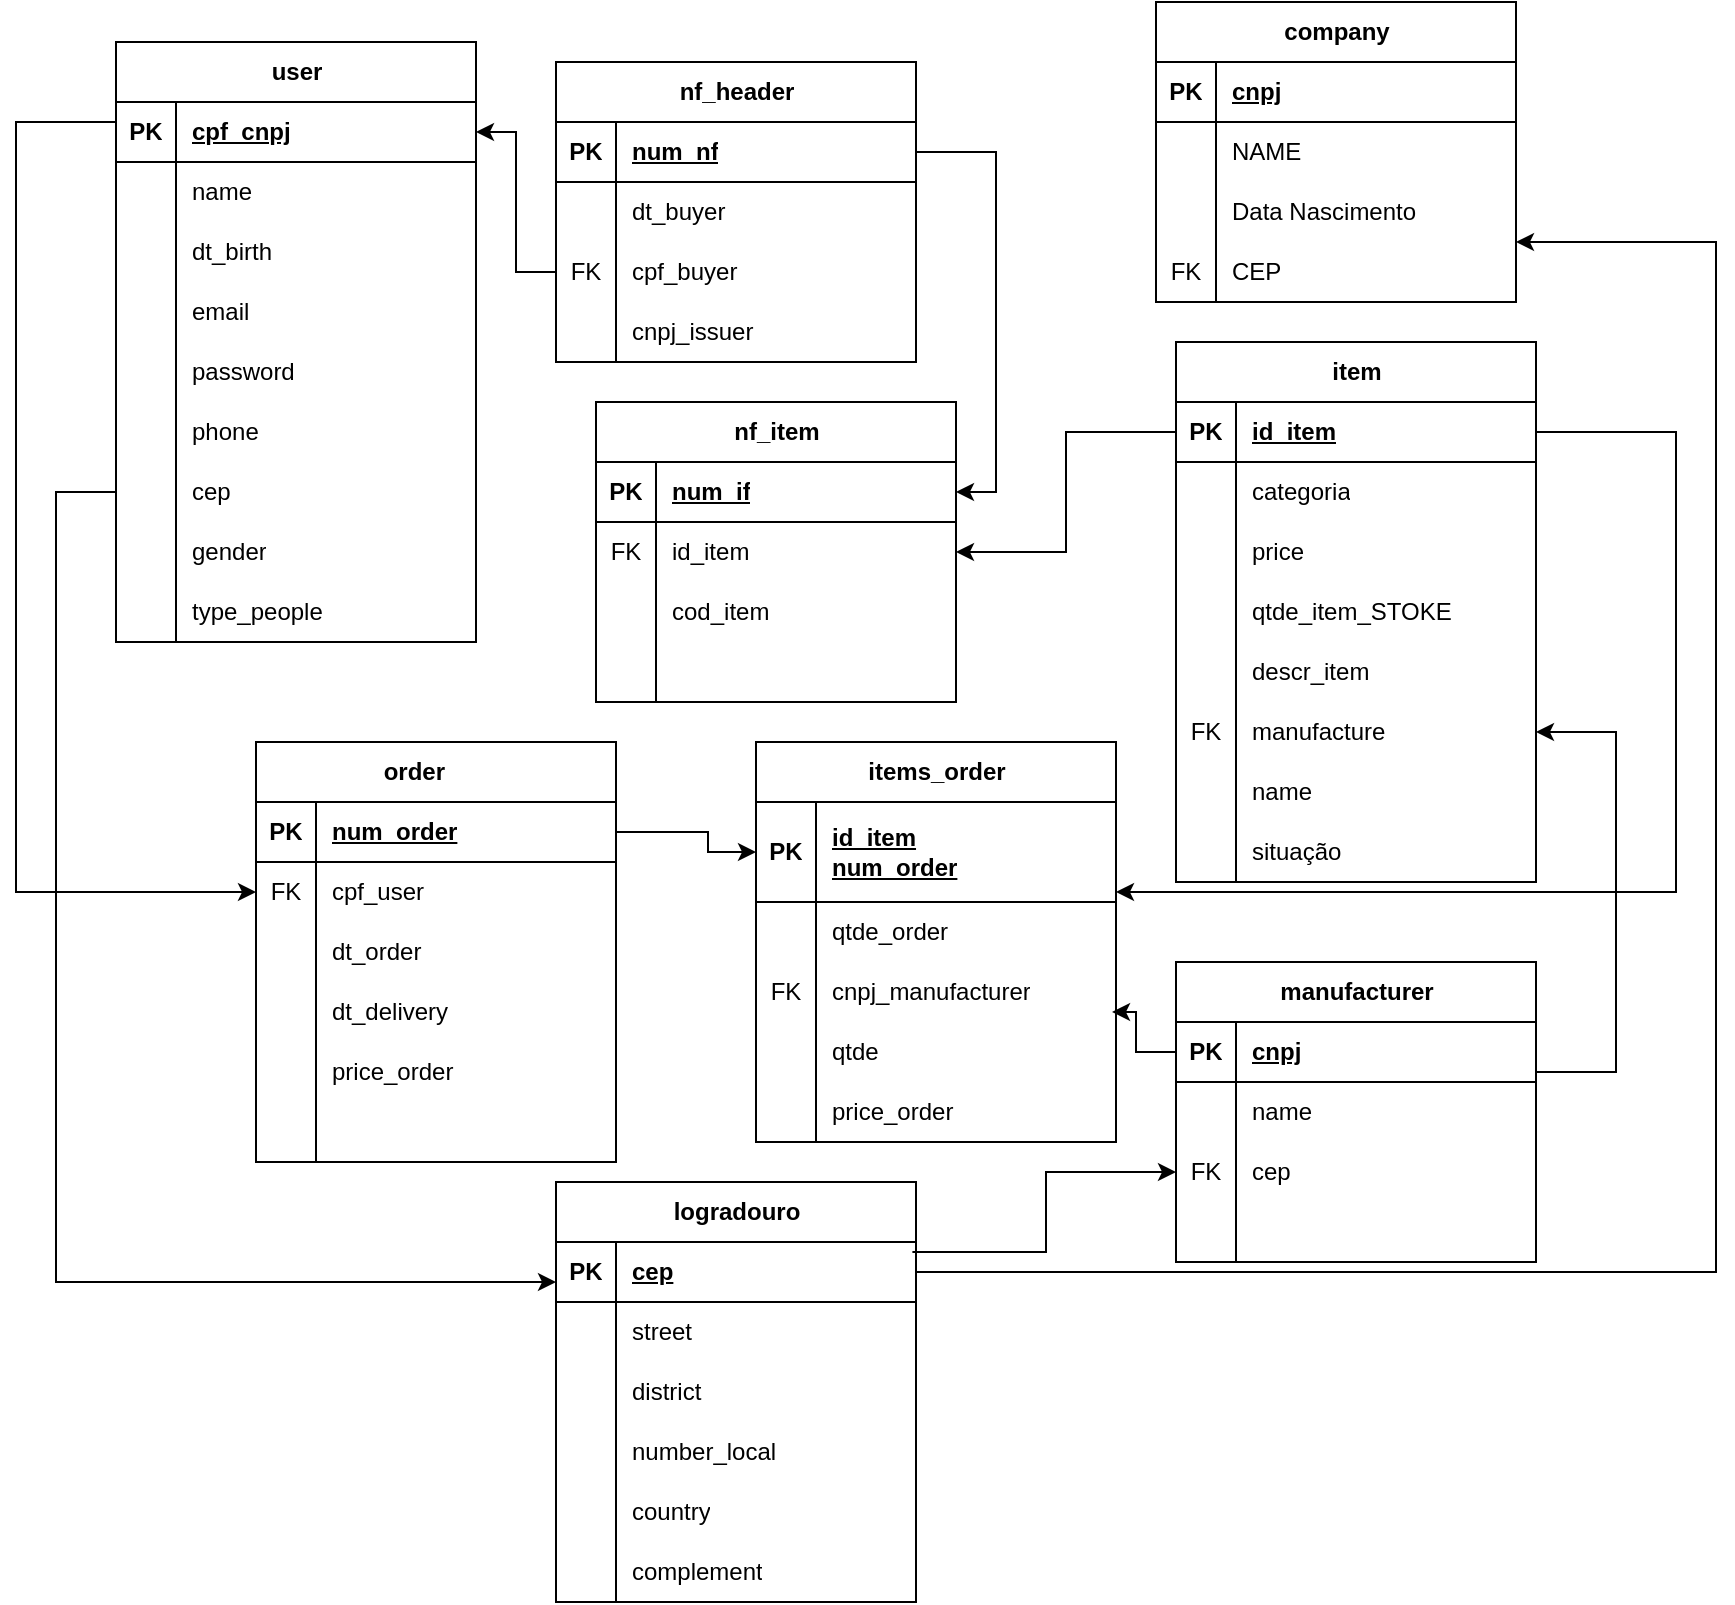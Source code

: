 <mxfile version="27.1.1">
  <diagram name="Página-1" id="Cnd5AB55HNlkdQNOLyOr">
    <mxGraphModel dx="2776" dy="2115" grid="1" gridSize="10" guides="1" tooltips="1" connect="1" arrows="1" fold="1" page="1" pageScale="1" pageWidth="827" pageHeight="1169" math="0" shadow="0">
      <root>
        <mxCell id="0" />
        <mxCell id="1" parent="0" />
        <mxCell id="3qVj9ePUFh_L0oeWuqo7-19" value="" style="shape=tableRow;horizontal=0;startSize=0;swimlaneHead=0;swimlaneBody=0;fillColor=none;collapsible=0;dropTarget=0;points=[[0,0.5],[1,0.5]];portConstraint=eastwest;top=0;left=0;right=0;bottom=0;" parent="1" vertex="1">
          <mxGeometry x="30" y="200" width="180" height="30" as="geometry" />
        </mxCell>
        <mxCell id="3qVj9ePUFh_L0oeWuqo7-22" value="" style="shape=tableRow;horizontal=0;startSize=0;swimlaneHead=0;swimlaneBody=0;fillColor=none;collapsible=0;dropTarget=0;points=[[0,0.5],[1,0.5]];portConstraint=eastwest;top=0;left=0;right=0;bottom=0;" parent="1" vertex="1">
          <mxGeometry x="30" y="230" width="180" height="30" as="geometry" />
        </mxCell>
        <mxCell id="3qVj9ePUFh_L0oeWuqo7-25" value="" style="shape=tableRow;horizontal=0;startSize=0;swimlaneHead=0;swimlaneBody=0;fillColor=none;collapsible=0;dropTarget=0;points=[[0,0.5],[1,0.5]];portConstraint=eastwest;top=0;left=0;right=0;bottom=0;" parent="1" vertex="1">
          <mxGeometry x="30" y="260" width="180" height="30" as="geometry" />
        </mxCell>
        <mxCell id="tdPjOlJVIn8IueydvoD1-1" value="user" style="shape=table;startSize=30;container=1;collapsible=1;childLayout=tableLayout;fixedRows=1;rowLines=0;fontStyle=1;align=center;resizeLast=1;html=1;" parent="1" vertex="1">
          <mxGeometry x="40" y="-60" width="180" height="300" as="geometry" />
        </mxCell>
        <mxCell id="tdPjOlJVIn8IueydvoD1-2" value="" style="shape=tableRow;horizontal=0;startSize=0;swimlaneHead=0;swimlaneBody=0;fillColor=none;collapsible=0;dropTarget=0;points=[[0,0.5],[1,0.5]];portConstraint=eastwest;top=0;left=0;right=0;bottom=1;" parent="tdPjOlJVIn8IueydvoD1-1" vertex="1">
          <mxGeometry y="30" width="180" height="30" as="geometry" />
        </mxCell>
        <mxCell id="tdPjOlJVIn8IueydvoD1-3" value="PK" style="shape=partialRectangle;connectable=0;fillColor=none;top=0;left=0;bottom=0;right=0;fontStyle=1;overflow=hidden;whiteSpace=wrap;html=1;" parent="tdPjOlJVIn8IueydvoD1-2" vertex="1">
          <mxGeometry width="30" height="30" as="geometry">
            <mxRectangle width="30" height="30" as="alternateBounds" />
          </mxGeometry>
        </mxCell>
        <mxCell id="tdPjOlJVIn8IueydvoD1-4" value="cpf_cnpj" style="shape=partialRectangle;connectable=0;fillColor=none;top=0;left=0;bottom=0;right=0;align=left;spacingLeft=6;fontStyle=5;overflow=hidden;whiteSpace=wrap;html=1;" parent="tdPjOlJVIn8IueydvoD1-2" vertex="1">
          <mxGeometry x="30" width="150" height="30" as="geometry">
            <mxRectangle width="150" height="30" as="alternateBounds" />
          </mxGeometry>
        </mxCell>
        <mxCell id="tdPjOlJVIn8IueydvoD1-5" value="" style="shape=tableRow;horizontal=0;startSize=0;swimlaneHead=0;swimlaneBody=0;fillColor=none;collapsible=0;dropTarget=0;points=[[0,0.5],[1,0.5]];portConstraint=eastwest;top=0;left=0;right=0;bottom=0;" parent="tdPjOlJVIn8IueydvoD1-1" vertex="1">
          <mxGeometry y="60" width="180" height="30" as="geometry" />
        </mxCell>
        <mxCell id="tdPjOlJVIn8IueydvoD1-6" value="" style="shape=partialRectangle;connectable=0;fillColor=none;top=0;left=0;bottom=0;right=0;editable=1;overflow=hidden;whiteSpace=wrap;html=1;" parent="tdPjOlJVIn8IueydvoD1-5" vertex="1">
          <mxGeometry width="30" height="30" as="geometry">
            <mxRectangle width="30" height="30" as="alternateBounds" />
          </mxGeometry>
        </mxCell>
        <mxCell id="tdPjOlJVIn8IueydvoD1-7" value="name" style="shape=partialRectangle;connectable=0;fillColor=none;top=0;left=0;bottom=0;right=0;align=left;spacingLeft=6;overflow=hidden;whiteSpace=wrap;html=1;" parent="tdPjOlJVIn8IueydvoD1-5" vertex="1">
          <mxGeometry x="30" width="150" height="30" as="geometry">
            <mxRectangle width="150" height="30" as="alternateBounds" />
          </mxGeometry>
        </mxCell>
        <mxCell id="tdPjOlJVIn8IueydvoD1-8" value="" style="shape=tableRow;horizontal=0;startSize=0;swimlaneHead=0;swimlaneBody=0;fillColor=none;collapsible=0;dropTarget=0;points=[[0,0.5],[1,0.5]];portConstraint=eastwest;top=0;left=0;right=0;bottom=0;" parent="tdPjOlJVIn8IueydvoD1-1" vertex="1">
          <mxGeometry y="90" width="180" height="30" as="geometry" />
        </mxCell>
        <mxCell id="tdPjOlJVIn8IueydvoD1-9" value="" style="shape=partialRectangle;connectable=0;fillColor=none;top=0;left=0;bottom=0;right=0;editable=1;overflow=hidden;whiteSpace=wrap;html=1;" parent="tdPjOlJVIn8IueydvoD1-8" vertex="1">
          <mxGeometry width="30" height="30" as="geometry">
            <mxRectangle width="30" height="30" as="alternateBounds" />
          </mxGeometry>
        </mxCell>
        <mxCell id="tdPjOlJVIn8IueydvoD1-10" value="dt_birth" style="shape=partialRectangle;connectable=0;fillColor=none;top=0;left=0;bottom=0;right=0;align=left;spacingLeft=6;overflow=hidden;whiteSpace=wrap;html=1;" parent="tdPjOlJVIn8IueydvoD1-8" vertex="1">
          <mxGeometry x="30" width="150" height="30" as="geometry">
            <mxRectangle width="150" height="30" as="alternateBounds" />
          </mxGeometry>
        </mxCell>
        <mxCell id="tdPjOlJVIn8IueydvoD1-11" value="" style="shape=tableRow;horizontal=0;startSize=0;swimlaneHead=0;swimlaneBody=0;fillColor=none;collapsible=0;dropTarget=0;points=[[0,0.5],[1,0.5]];portConstraint=eastwest;top=0;left=0;right=0;bottom=0;" parent="tdPjOlJVIn8IueydvoD1-1" vertex="1">
          <mxGeometry y="120" width="180" height="30" as="geometry" />
        </mxCell>
        <mxCell id="tdPjOlJVIn8IueydvoD1-12" value="" style="shape=partialRectangle;connectable=0;fillColor=none;top=0;left=0;bottom=0;right=0;editable=1;overflow=hidden;whiteSpace=wrap;html=1;" parent="tdPjOlJVIn8IueydvoD1-11" vertex="1">
          <mxGeometry width="30" height="30" as="geometry">
            <mxRectangle width="30" height="30" as="alternateBounds" />
          </mxGeometry>
        </mxCell>
        <mxCell id="tdPjOlJVIn8IueydvoD1-13" value="email" style="shape=partialRectangle;connectable=0;fillColor=none;top=0;left=0;bottom=0;right=0;align=left;spacingLeft=6;overflow=hidden;whiteSpace=wrap;html=1;" parent="tdPjOlJVIn8IueydvoD1-11" vertex="1">
          <mxGeometry x="30" width="150" height="30" as="geometry">
            <mxRectangle width="150" height="30" as="alternateBounds" />
          </mxGeometry>
        </mxCell>
        <mxCell id="tdPjOlJVIn8IueydvoD1-65" style="shape=tableRow;horizontal=0;startSize=0;swimlaneHead=0;swimlaneBody=0;fillColor=none;collapsible=0;dropTarget=0;points=[[0,0.5],[1,0.5]];portConstraint=eastwest;top=0;left=0;right=0;bottom=0;" parent="tdPjOlJVIn8IueydvoD1-1" vertex="1">
          <mxGeometry y="150" width="180" height="30" as="geometry" />
        </mxCell>
        <mxCell id="tdPjOlJVIn8IueydvoD1-66" style="shape=partialRectangle;connectable=0;fillColor=none;top=0;left=0;bottom=0;right=0;editable=1;overflow=hidden;whiteSpace=wrap;html=1;" parent="tdPjOlJVIn8IueydvoD1-65" vertex="1">
          <mxGeometry width="30" height="30" as="geometry">
            <mxRectangle width="30" height="30" as="alternateBounds" />
          </mxGeometry>
        </mxCell>
        <mxCell id="tdPjOlJVIn8IueydvoD1-67" value="password" style="shape=partialRectangle;connectable=0;fillColor=none;top=0;left=0;bottom=0;right=0;align=left;spacingLeft=6;overflow=hidden;whiteSpace=wrap;html=1;" parent="tdPjOlJVIn8IueydvoD1-65" vertex="1">
          <mxGeometry x="30" width="150" height="30" as="geometry">
            <mxRectangle width="150" height="30" as="alternateBounds" />
          </mxGeometry>
        </mxCell>
        <mxCell id="tdPjOlJVIn8IueydvoD1-14" style="shape=tableRow;horizontal=0;startSize=0;swimlaneHead=0;swimlaneBody=0;fillColor=none;collapsible=0;dropTarget=0;points=[[0,0.5],[1,0.5]];portConstraint=eastwest;top=0;left=0;right=0;bottom=0;" parent="tdPjOlJVIn8IueydvoD1-1" vertex="1">
          <mxGeometry y="180" width="180" height="30" as="geometry" />
        </mxCell>
        <mxCell id="tdPjOlJVIn8IueydvoD1-15" style="shape=partialRectangle;connectable=0;fillColor=none;top=0;left=0;bottom=0;right=0;editable=1;overflow=hidden;whiteSpace=wrap;html=1;" parent="tdPjOlJVIn8IueydvoD1-14" vertex="1">
          <mxGeometry width="30" height="30" as="geometry">
            <mxRectangle width="30" height="30" as="alternateBounds" />
          </mxGeometry>
        </mxCell>
        <mxCell id="tdPjOlJVIn8IueydvoD1-16" value="phone" style="shape=partialRectangle;connectable=0;fillColor=none;top=0;left=0;bottom=0;right=0;align=left;spacingLeft=6;overflow=hidden;whiteSpace=wrap;html=1;" parent="tdPjOlJVIn8IueydvoD1-14" vertex="1">
          <mxGeometry x="30" width="150" height="30" as="geometry">
            <mxRectangle width="150" height="30" as="alternateBounds" />
          </mxGeometry>
        </mxCell>
        <mxCell id="tdPjOlJVIn8IueydvoD1-17" style="shape=tableRow;horizontal=0;startSize=0;swimlaneHead=0;swimlaneBody=0;fillColor=none;collapsible=0;dropTarget=0;points=[[0,0.5],[1,0.5]];portConstraint=eastwest;top=0;left=0;right=0;bottom=0;" parent="tdPjOlJVIn8IueydvoD1-1" vertex="1">
          <mxGeometry y="210" width="180" height="30" as="geometry" />
        </mxCell>
        <mxCell id="tdPjOlJVIn8IueydvoD1-18" style="shape=partialRectangle;connectable=0;fillColor=none;top=0;left=0;bottom=0;right=0;editable=1;overflow=hidden;whiteSpace=wrap;html=1;" parent="tdPjOlJVIn8IueydvoD1-17" vertex="1">
          <mxGeometry width="30" height="30" as="geometry">
            <mxRectangle width="30" height="30" as="alternateBounds" />
          </mxGeometry>
        </mxCell>
        <mxCell id="tdPjOlJVIn8IueydvoD1-19" value="cep" style="shape=partialRectangle;connectable=0;fillColor=none;top=0;left=0;bottom=0;right=0;align=left;spacingLeft=6;overflow=hidden;whiteSpace=wrap;html=1;" parent="tdPjOlJVIn8IueydvoD1-17" vertex="1">
          <mxGeometry x="30" width="150" height="30" as="geometry">
            <mxRectangle width="150" height="30" as="alternateBounds" />
          </mxGeometry>
        </mxCell>
        <mxCell id="tdPjOlJVIn8IueydvoD1-20" style="shape=tableRow;horizontal=0;startSize=0;swimlaneHead=0;swimlaneBody=0;fillColor=none;collapsible=0;dropTarget=0;points=[[0,0.5],[1,0.5]];portConstraint=eastwest;top=0;left=0;right=0;bottom=0;" parent="tdPjOlJVIn8IueydvoD1-1" vertex="1">
          <mxGeometry y="240" width="180" height="30" as="geometry" />
        </mxCell>
        <mxCell id="tdPjOlJVIn8IueydvoD1-21" style="shape=partialRectangle;connectable=0;fillColor=none;top=0;left=0;bottom=0;right=0;editable=1;overflow=hidden;whiteSpace=wrap;html=1;" parent="tdPjOlJVIn8IueydvoD1-20" vertex="1">
          <mxGeometry width="30" height="30" as="geometry">
            <mxRectangle width="30" height="30" as="alternateBounds" />
          </mxGeometry>
        </mxCell>
        <mxCell id="tdPjOlJVIn8IueydvoD1-22" value="gender" style="shape=partialRectangle;connectable=0;fillColor=none;top=0;left=0;bottom=0;right=0;align=left;spacingLeft=6;overflow=hidden;whiteSpace=wrap;html=1;" parent="tdPjOlJVIn8IueydvoD1-20" vertex="1">
          <mxGeometry x="30" width="150" height="30" as="geometry">
            <mxRectangle width="150" height="30" as="alternateBounds" />
          </mxGeometry>
        </mxCell>
        <mxCell id="C-d-KKlHkdxGB9Ps-KIo-70" style="shape=tableRow;horizontal=0;startSize=0;swimlaneHead=0;swimlaneBody=0;fillColor=none;collapsible=0;dropTarget=0;points=[[0,0.5],[1,0.5]];portConstraint=eastwest;top=0;left=0;right=0;bottom=0;" parent="tdPjOlJVIn8IueydvoD1-1" vertex="1">
          <mxGeometry y="270" width="180" height="30" as="geometry" />
        </mxCell>
        <mxCell id="C-d-KKlHkdxGB9Ps-KIo-71" style="shape=partialRectangle;connectable=0;fillColor=none;top=0;left=0;bottom=0;right=0;editable=1;overflow=hidden;whiteSpace=wrap;html=1;" parent="C-d-KKlHkdxGB9Ps-KIo-70" vertex="1">
          <mxGeometry width="30" height="30" as="geometry">
            <mxRectangle width="30" height="30" as="alternateBounds" />
          </mxGeometry>
        </mxCell>
        <mxCell id="C-d-KKlHkdxGB9Ps-KIo-72" value="type_people" style="shape=partialRectangle;connectable=0;fillColor=none;top=0;left=0;bottom=0;right=0;align=left;spacingLeft=6;overflow=hidden;whiteSpace=wrap;html=1;" parent="C-d-KKlHkdxGB9Ps-KIo-70" vertex="1">
          <mxGeometry x="30" width="150" height="30" as="geometry">
            <mxRectangle width="150" height="30" as="alternateBounds" />
          </mxGeometry>
        </mxCell>
        <mxCell id="tdPjOlJVIn8IueydvoD1-23" value="nf_header" style="shape=table;startSize=30;container=1;collapsible=1;childLayout=tableLayout;fixedRows=1;rowLines=0;fontStyle=1;align=center;resizeLast=1;html=1;" parent="1" vertex="1">
          <mxGeometry x="260" y="-50" width="180" height="150" as="geometry" />
        </mxCell>
        <mxCell id="tdPjOlJVIn8IueydvoD1-24" value="" style="shape=tableRow;horizontal=0;startSize=0;swimlaneHead=0;swimlaneBody=0;fillColor=none;collapsible=0;dropTarget=0;points=[[0,0.5],[1,0.5]];portConstraint=eastwest;top=0;left=0;right=0;bottom=1;" parent="tdPjOlJVIn8IueydvoD1-23" vertex="1">
          <mxGeometry y="30" width="180" height="30" as="geometry" />
        </mxCell>
        <mxCell id="tdPjOlJVIn8IueydvoD1-25" value="PK" style="shape=partialRectangle;connectable=0;fillColor=none;top=0;left=0;bottom=0;right=0;fontStyle=1;overflow=hidden;whiteSpace=wrap;html=1;" parent="tdPjOlJVIn8IueydvoD1-24" vertex="1">
          <mxGeometry width="30" height="30" as="geometry">
            <mxRectangle width="30" height="30" as="alternateBounds" />
          </mxGeometry>
        </mxCell>
        <mxCell id="tdPjOlJVIn8IueydvoD1-26" value="num_nf" style="shape=partialRectangle;connectable=0;fillColor=none;top=0;left=0;bottom=0;right=0;align=left;spacingLeft=6;fontStyle=5;overflow=hidden;whiteSpace=wrap;html=1;" parent="tdPjOlJVIn8IueydvoD1-24" vertex="1">
          <mxGeometry x="30" width="150" height="30" as="geometry">
            <mxRectangle width="150" height="30" as="alternateBounds" />
          </mxGeometry>
        </mxCell>
        <mxCell id="tdPjOlJVIn8IueydvoD1-27" value="" style="shape=tableRow;horizontal=0;startSize=0;swimlaneHead=0;swimlaneBody=0;fillColor=none;collapsible=0;dropTarget=0;points=[[0,0.5],[1,0.5]];portConstraint=eastwest;top=0;left=0;right=0;bottom=0;" parent="tdPjOlJVIn8IueydvoD1-23" vertex="1">
          <mxGeometry y="60" width="180" height="30" as="geometry" />
        </mxCell>
        <mxCell id="tdPjOlJVIn8IueydvoD1-28" value="" style="shape=partialRectangle;connectable=0;fillColor=none;top=0;left=0;bottom=0;right=0;editable=1;overflow=hidden;whiteSpace=wrap;html=1;" parent="tdPjOlJVIn8IueydvoD1-27" vertex="1">
          <mxGeometry width="30" height="30" as="geometry">
            <mxRectangle width="30" height="30" as="alternateBounds" />
          </mxGeometry>
        </mxCell>
        <mxCell id="tdPjOlJVIn8IueydvoD1-29" value="dt_buyer" style="shape=partialRectangle;connectable=0;fillColor=none;top=0;left=0;bottom=0;right=0;align=left;spacingLeft=6;overflow=hidden;whiteSpace=wrap;html=1;" parent="tdPjOlJVIn8IueydvoD1-27" vertex="1">
          <mxGeometry x="30" width="150" height="30" as="geometry">
            <mxRectangle width="150" height="30" as="alternateBounds" />
          </mxGeometry>
        </mxCell>
        <mxCell id="tdPjOlJVIn8IueydvoD1-30" value="" style="shape=tableRow;horizontal=0;startSize=0;swimlaneHead=0;swimlaneBody=0;fillColor=none;collapsible=0;dropTarget=0;points=[[0,0.5],[1,0.5]];portConstraint=eastwest;top=0;left=0;right=0;bottom=0;" parent="tdPjOlJVIn8IueydvoD1-23" vertex="1">
          <mxGeometry y="90" width="180" height="30" as="geometry" />
        </mxCell>
        <mxCell id="tdPjOlJVIn8IueydvoD1-31" value="FK" style="shape=partialRectangle;connectable=0;fillColor=none;top=0;left=0;bottom=0;right=0;editable=1;overflow=hidden;whiteSpace=wrap;html=1;" parent="tdPjOlJVIn8IueydvoD1-30" vertex="1">
          <mxGeometry width="30" height="30" as="geometry">
            <mxRectangle width="30" height="30" as="alternateBounds" />
          </mxGeometry>
        </mxCell>
        <mxCell id="tdPjOlJVIn8IueydvoD1-32" value="cpf_buyer" style="shape=partialRectangle;connectable=0;fillColor=none;top=0;left=0;bottom=0;right=0;align=left;spacingLeft=6;overflow=hidden;whiteSpace=wrap;html=1;" parent="tdPjOlJVIn8IueydvoD1-30" vertex="1">
          <mxGeometry x="30" width="150" height="30" as="geometry">
            <mxRectangle width="150" height="30" as="alternateBounds" />
          </mxGeometry>
        </mxCell>
        <mxCell id="tdPjOlJVIn8IueydvoD1-33" value="" style="shape=tableRow;horizontal=0;startSize=0;swimlaneHead=0;swimlaneBody=0;fillColor=none;collapsible=0;dropTarget=0;points=[[0,0.5],[1,0.5]];portConstraint=eastwest;top=0;left=0;right=0;bottom=0;" parent="tdPjOlJVIn8IueydvoD1-23" vertex="1">
          <mxGeometry y="120" width="180" height="30" as="geometry" />
        </mxCell>
        <mxCell id="tdPjOlJVIn8IueydvoD1-34" value="" style="shape=partialRectangle;connectable=0;fillColor=none;top=0;left=0;bottom=0;right=0;editable=1;overflow=hidden;whiteSpace=wrap;html=1;" parent="tdPjOlJVIn8IueydvoD1-33" vertex="1">
          <mxGeometry width="30" height="30" as="geometry">
            <mxRectangle width="30" height="30" as="alternateBounds" />
          </mxGeometry>
        </mxCell>
        <mxCell id="tdPjOlJVIn8IueydvoD1-35" value="cnpj_issuer" style="shape=partialRectangle;connectable=0;fillColor=none;top=0;left=0;bottom=0;right=0;align=left;spacingLeft=6;overflow=hidden;whiteSpace=wrap;html=1;" parent="tdPjOlJVIn8IueydvoD1-33" vertex="1">
          <mxGeometry x="30" width="150" height="30" as="geometry">
            <mxRectangle width="150" height="30" as="alternateBounds" />
          </mxGeometry>
        </mxCell>
        <mxCell id="tdPjOlJVIn8IueydvoD1-36" value="nf_item" style="shape=table;startSize=30;container=1;collapsible=1;childLayout=tableLayout;fixedRows=1;rowLines=0;fontStyle=1;align=center;resizeLast=1;html=1;" parent="1" vertex="1">
          <mxGeometry x="280" y="120" width="180" height="150" as="geometry" />
        </mxCell>
        <mxCell id="tdPjOlJVIn8IueydvoD1-37" value="" style="shape=tableRow;horizontal=0;startSize=0;swimlaneHead=0;swimlaneBody=0;fillColor=none;collapsible=0;dropTarget=0;points=[[0,0.5],[1,0.5]];portConstraint=eastwest;top=0;left=0;right=0;bottom=1;" parent="tdPjOlJVIn8IueydvoD1-36" vertex="1">
          <mxGeometry y="30" width="180" height="30" as="geometry" />
        </mxCell>
        <mxCell id="tdPjOlJVIn8IueydvoD1-38" value="PK" style="shape=partialRectangle;connectable=0;fillColor=none;top=0;left=0;bottom=0;right=0;fontStyle=1;overflow=hidden;whiteSpace=wrap;html=1;" parent="tdPjOlJVIn8IueydvoD1-37" vertex="1">
          <mxGeometry width="30" height="30" as="geometry">
            <mxRectangle width="30" height="30" as="alternateBounds" />
          </mxGeometry>
        </mxCell>
        <mxCell id="tdPjOlJVIn8IueydvoD1-39" value="num_if" style="shape=partialRectangle;connectable=0;fillColor=none;top=0;left=0;bottom=0;right=0;align=left;spacingLeft=6;fontStyle=5;overflow=hidden;whiteSpace=wrap;html=1;" parent="tdPjOlJVIn8IueydvoD1-37" vertex="1">
          <mxGeometry x="30" width="150" height="30" as="geometry">
            <mxRectangle width="150" height="30" as="alternateBounds" />
          </mxGeometry>
        </mxCell>
        <mxCell id="tdPjOlJVIn8IueydvoD1-40" value="" style="shape=tableRow;horizontal=0;startSize=0;swimlaneHead=0;swimlaneBody=0;fillColor=none;collapsible=0;dropTarget=0;points=[[0,0.5],[1,0.5]];portConstraint=eastwest;top=0;left=0;right=0;bottom=0;" parent="tdPjOlJVIn8IueydvoD1-36" vertex="1">
          <mxGeometry y="60" width="180" height="30" as="geometry" />
        </mxCell>
        <mxCell id="tdPjOlJVIn8IueydvoD1-41" value="FK" style="shape=partialRectangle;connectable=0;fillColor=none;top=0;left=0;bottom=0;right=0;editable=1;overflow=hidden;whiteSpace=wrap;html=1;" parent="tdPjOlJVIn8IueydvoD1-40" vertex="1">
          <mxGeometry width="30" height="30" as="geometry">
            <mxRectangle width="30" height="30" as="alternateBounds" />
          </mxGeometry>
        </mxCell>
        <mxCell id="tdPjOlJVIn8IueydvoD1-42" value="id_item" style="shape=partialRectangle;connectable=0;fillColor=none;top=0;left=0;bottom=0;right=0;align=left;spacingLeft=6;overflow=hidden;whiteSpace=wrap;html=1;" parent="tdPjOlJVIn8IueydvoD1-40" vertex="1">
          <mxGeometry x="30" width="150" height="30" as="geometry">
            <mxRectangle width="150" height="30" as="alternateBounds" />
          </mxGeometry>
        </mxCell>
        <mxCell id="tdPjOlJVIn8IueydvoD1-43" value="" style="shape=tableRow;horizontal=0;startSize=0;swimlaneHead=0;swimlaneBody=0;fillColor=none;collapsible=0;dropTarget=0;points=[[0,0.5],[1,0.5]];portConstraint=eastwest;top=0;left=0;right=0;bottom=0;" parent="tdPjOlJVIn8IueydvoD1-36" vertex="1">
          <mxGeometry y="90" width="180" height="30" as="geometry" />
        </mxCell>
        <mxCell id="tdPjOlJVIn8IueydvoD1-44" value="" style="shape=partialRectangle;connectable=0;fillColor=none;top=0;left=0;bottom=0;right=0;editable=1;overflow=hidden;whiteSpace=wrap;html=1;" parent="tdPjOlJVIn8IueydvoD1-43" vertex="1">
          <mxGeometry width="30" height="30" as="geometry">
            <mxRectangle width="30" height="30" as="alternateBounds" />
          </mxGeometry>
        </mxCell>
        <mxCell id="tdPjOlJVIn8IueydvoD1-45" value="cod_item" style="shape=partialRectangle;connectable=0;fillColor=none;top=0;left=0;bottom=0;right=0;align=left;spacingLeft=6;overflow=hidden;whiteSpace=wrap;html=1;" parent="tdPjOlJVIn8IueydvoD1-43" vertex="1">
          <mxGeometry x="30" width="150" height="30" as="geometry">
            <mxRectangle width="150" height="30" as="alternateBounds" />
          </mxGeometry>
        </mxCell>
        <mxCell id="tdPjOlJVIn8IueydvoD1-46" value="" style="shape=tableRow;horizontal=0;startSize=0;swimlaneHead=0;swimlaneBody=0;fillColor=none;collapsible=0;dropTarget=0;points=[[0,0.5],[1,0.5]];portConstraint=eastwest;top=0;left=0;right=0;bottom=0;" parent="tdPjOlJVIn8IueydvoD1-36" vertex="1">
          <mxGeometry y="120" width="180" height="30" as="geometry" />
        </mxCell>
        <mxCell id="tdPjOlJVIn8IueydvoD1-47" value="" style="shape=partialRectangle;connectable=0;fillColor=none;top=0;left=0;bottom=0;right=0;editable=1;overflow=hidden;whiteSpace=wrap;html=1;" parent="tdPjOlJVIn8IueydvoD1-46" vertex="1">
          <mxGeometry width="30" height="30" as="geometry">
            <mxRectangle width="30" height="30" as="alternateBounds" />
          </mxGeometry>
        </mxCell>
        <mxCell id="tdPjOlJVIn8IueydvoD1-48" value="" style="shape=partialRectangle;connectable=0;fillColor=none;top=0;left=0;bottom=0;right=0;align=left;spacingLeft=6;overflow=hidden;whiteSpace=wrap;html=1;" parent="tdPjOlJVIn8IueydvoD1-46" vertex="1">
          <mxGeometry x="30" width="150" height="30" as="geometry">
            <mxRectangle width="150" height="30" as="alternateBounds" />
          </mxGeometry>
        </mxCell>
        <mxCell id="tdPjOlJVIn8IueydvoD1-49" style="edgeStyle=orthogonalEdgeStyle;rounded=0;orthogonalLoop=1;jettySize=auto;html=1;entryX=1;entryY=0.5;entryDx=0;entryDy=0;" parent="1" source="tdPjOlJVIn8IueydvoD1-30" target="tdPjOlJVIn8IueydvoD1-2" edge="1">
          <mxGeometry relative="1" as="geometry" />
        </mxCell>
        <mxCell id="tdPjOlJVIn8IueydvoD1-50" value="item" style="shape=table;startSize=30;container=1;collapsible=1;childLayout=tableLayout;fixedRows=1;rowLines=0;fontStyle=1;align=center;resizeLast=1;html=1;" parent="1" vertex="1">
          <mxGeometry x="570" y="90" width="180" height="270" as="geometry" />
        </mxCell>
        <mxCell id="tdPjOlJVIn8IueydvoD1-51" value="" style="shape=tableRow;horizontal=0;startSize=0;swimlaneHead=0;swimlaneBody=0;fillColor=none;collapsible=0;dropTarget=0;points=[[0,0.5],[1,0.5]];portConstraint=eastwest;top=0;left=0;right=0;bottom=1;" parent="tdPjOlJVIn8IueydvoD1-50" vertex="1">
          <mxGeometry y="30" width="180" height="30" as="geometry" />
        </mxCell>
        <mxCell id="tdPjOlJVIn8IueydvoD1-52" value="PK" style="shape=partialRectangle;connectable=0;fillColor=none;top=0;left=0;bottom=0;right=0;fontStyle=1;overflow=hidden;whiteSpace=wrap;html=1;" parent="tdPjOlJVIn8IueydvoD1-51" vertex="1">
          <mxGeometry width="30" height="30" as="geometry">
            <mxRectangle width="30" height="30" as="alternateBounds" />
          </mxGeometry>
        </mxCell>
        <mxCell id="tdPjOlJVIn8IueydvoD1-53" value="id_item" style="shape=partialRectangle;connectable=0;fillColor=none;top=0;left=0;bottom=0;right=0;align=left;spacingLeft=6;fontStyle=5;overflow=hidden;whiteSpace=wrap;html=1;" parent="tdPjOlJVIn8IueydvoD1-51" vertex="1">
          <mxGeometry x="30" width="150" height="30" as="geometry">
            <mxRectangle width="150" height="30" as="alternateBounds" />
          </mxGeometry>
        </mxCell>
        <mxCell id="tdPjOlJVIn8IueydvoD1-54" value="" style="shape=tableRow;horizontal=0;startSize=0;swimlaneHead=0;swimlaneBody=0;fillColor=none;collapsible=0;dropTarget=0;points=[[0,0.5],[1,0.5]];portConstraint=eastwest;top=0;left=0;right=0;bottom=0;" parent="tdPjOlJVIn8IueydvoD1-50" vertex="1">
          <mxGeometry y="60" width="180" height="30" as="geometry" />
        </mxCell>
        <mxCell id="tdPjOlJVIn8IueydvoD1-55" value="" style="shape=partialRectangle;connectable=0;fillColor=none;top=0;left=0;bottom=0;right=0;editable=1;overflow=hidden;whiteSpace=wrap;html=1;" parent="tdPjOlJVIn8IueydvoD1-54" vertex="1">
          <mxGeometry width="30" height="30" as="geometry">
            <mxRectangle width="30" height="30" as="alternateBounds" />
          </mxGeometry>
        </mxCell>
        <mxCell id="tdPjOlJVIn8IueydvoD1-56" value="categoria" style="shape=partialRectangle;connectable=0;fillColor=none;top=0;left=0;bottom=0;right=0;align=left;spacingLeft=6;overflow=hidden;whiteSpace=wrap;html=1;" parent="tdPjOlJVIn8IueydvoD1-54" vertex="1">
          <mxGeometry x="30" width="150" height="30" as="geometry">
            <mxRectangle width="150" height="30" as="alternateBounds" />
          </mxGeometry>
        </mxCell>
        <mxCell id="tdPjOlJVIn8IueydvoD1-57" value="" style="shape=tableRow;horizontal=0;startSize=0;swimlaneHead=0;swimlaneBody=0;fillColor=none;collapsible=0;dropTarget=0;points=[[0,0.5],[1,0.5]];portConstraint=eastwest;top=0;left=0;right=0;bottom=0;" parent="tdPjOlJVIn8IueydvoD1-50" vertex="1">
          <mxGeometry y="90" width="180" height="30" as="geometry" />
        </mxCell>
        <mxCell id="tdPjOlJVIn8IueydvoD1-58" value="" style="shape=partialRectangle;connectable=0;fillColor=none;top=0;left=0;bottom=0;right=0;editable=1;overflow=hidden;whiteSpace=wrap;html=1;" parent="tdPjOlJVIn8IueydvoD1-57" vertex="1">
          <mxGeometry width="30" height="30" as="geometry">
            <mxRectangle width="30" height="30" as="alternateBounds" />
          </mxGeometry>
        </mxCell>
        <mxCell id="tdPjOlJVIn8IueydvoD1-59" value="price" style="shape=partialRectangle;connectable=0;fillColor=none;top=0;left=0;bottom=0;right=0;align=left;spacingLeft=6;overflow=hidden;whiteSpace=wrap;html=1;" parent="tdPjOlJVIn8IueydvoD1-57" vertex="1">
          <mxGeometry x="30" width="150" height="30" as="geometry">
            <mxRectangle width="150" height="30" as="alternateBounds" />
          </mxGeometry>
        </mxCell>
        <mxCell id="tdPjOlJVIn8IueydvoD1-60" value="" style="shape=tableRow;horizontal=0;startSize=0;swimlaneHead=0;swimlaneBody=0;fillColor=none;collapsible=0;dropTarget=0;points=[[0,0.5],[1,0.5]];portConstraint=eastwest;top=0;left=0;right=0;bottom=0;" parent="tdPjOlJVIn8IueydvoD1-50" vertex="1">
          <mxGeometry y="120" width="180" height="30" as="geometry" />
        </mxCell>
        <mxCell id="tdPjOlJVIn8IueydvoD1-61" value="" style="shape=partialRectangle;connectable=0;fillColor=none;top=0;left=0;bottom=0;right=0;editable=1;overflow=hidden;whiteSpace=wrap;html=1;" parent="tdPjOlJVIn8IueydvoD1-60" vertex="1">
          <mxGeometry width="30" height="30" as="geometry">
            <mxRectangle width="30" height="30" as="alternateBounds" />
          </mxGeometry>
        </mxCell>
        <mxCell id="tdPjOlJVIn8IueydvoD1-62" value="qtde_item_STOKE" style="shape=partialRectangle;connectable=0;fillColor=none;top=0;left=0;bottom=0;right=0;align=left;spacingLeft=6;overflow=hidden;whiteSpace=wrap;html=1;" parent="tdPjOlJVIn8IueydvoD1-60" vertex="1">
          <mxGeometry x="30" width="150" height="30" as="geometry">
            <mxRectangle width="150" height="30" as="alternateBounds" />
          </mxGeometry>
        </mxCell>
        <mxCell id="C-d-KKlHkdxGB9Ps-KIo-37" style="shape=tableRow;horizontal=0;startSize=0;swimlaneHead=0;swimlaneBody=0;fillColor=none;collapsible=0;dropTarget=0;points=[[0,0.5],[1,0.5]];portConstraint=eastwest;top=0;left=0;right=0;bottom=0;" parent="tdPjOlJVIn8IueydvoD1-50" vertex="1">
          <mxGeometry y="150" width="180" height="30" as="geometry" />
        </mxCell>
        <mxCell id="C-d-KKlHkdxGB9Ps-KIo-38" style="shape=partialRectangle;connectable=0;fillColor=none;top=0;left=0;bottom=0;right=0;editable=1;overflow=hidden;whiteSpace=wrap;html=1;" parent="C-d-KKlHkdxGB9Ps-KIo-37" vertex="1">
          <mxGeometry width="30" height="30" as="geometry">
            <mxRectangle width="30" height="30" as="alternateBounds" />
          </mxGeometry>
        </mxCell>
        <mxCell id="C-d-KKlHkdxGB9Ps-KIo-39" value="descr_item" style="shape=partialRectangle;connectable=0;fillColor=none;top=0;left=0;bottom=0;right=0;align=left;spacingLeft=6;overflow=hidden;whiteSpace=wrap;html=1;" parent="C-d-KKlHkdxGB9Ps-KIo-37" vertex="1">
          <mxGeometry x="30" width="150" height="30" as="geometry">
            <mxRectangle width="150" height="30" as="alternateBounds" />
          </mxGeometry>
        </mxCell>
        <mxCell id="eUm45ekFn3dEAG0GS4kh-1" style="shape=tableRow;horizontal=0;startSize=0;swimlaneHead=0;swimlaneBody=0;fillColor=none;collapsible=0;dropTarget=0;points=[[0,0.5],[1,0.5]];portConstraint=eastwest;top=0;left=0;right=0;bottom=0;" parent="tdPjOlJVIn8IueydvoD1-50" vertex="1">
          <mxGeometry y="180" width="180" height="30" as="geometry" />
        </mxCell>
        <mxCell id="eUm45ekFn3dEAG0GS4kh-2" value="FK" style="shape=partialRectangle;connectable=0;fillColor=none;top=0;left=0;bottom=0;right=0;editable=1;overflow=hidden;whiteSpace=wrap;html=1;" parent="eUm45ekFn3dEAG0GS4kh-1" vertex="1">
          <mxGeometry width="30" height="30" as="geometry">
            <mxRectangle width="30" height="30" as="alternateBounds" />
          </mxGeometry>
        </mxCell>
        <mxCell id="eUm45ekFn3dEAG0GS4kh-3" value="manufacture" style="shape=partialRectangle;connectable=0;fillColor=none;top=0;left=0;bottom=0;right=0;align=left;spacingLeft=6;overflow=hidden;whiteSpace=wrap;html=1;" parent="eUm45ekFn3dEAG0GS4kh-1" vertex="1">
          <mxGeometry x="30" width="150" height="30" as="geometry">
            <mxRectangle width="150" height="30" as="alternateBounds" />
          </mxGeometry>
        </mxCell>
        <mxCell id="eUm45ekFn3dEAG0GS4kh-8" style="shape=tableRow;horizontal=0;startSize=0;swimlaneHead=0;swimlaneBody=0;fillColor=none;collapsible=0;dropTarget=0;points=[[0,0.5],[1,0.5]];portConstraint=eastwest;top=0;left=0;right=0;bottom=0;" parent="tdPjOlJVIn8IueydvoD1-50" vertex="1">
          <mxGeometry y="210" width="180" height="30" as="geometry" />
        </mxCell>
        <mxCell id="eUm45ekFn3dEAG0GS4kh-9" style="shape=partialRectangle;connectable=0;fillColor=none;top=0;left=0;bottom=0;right=0;editable=1;overflow=hidden;whiteSpace=wrap;html=1;" parent="eUm45ekFn3dEAG0GS4kh-8" vertex="1">
          <mxGeometry width="30" height="30" as="geometry">
            <mxRectangle width="30" height="30" as="alternateBounds" />
          </mxGeometry>
        </mxCell>
        <mxCell id="eUm45ekFn3dEAG0GS4kh-10" value="name" style="shape=partialRectangle;connectable=0;fillColor=none;top=0;left=0;bottom=0;right=0;align=left;spacingLeft=6;overflow=hidden;whiteSpace=wrap;html=1;" parent="eUm45ekFn3dEAG0GS4kh-8" vertex="1">
          <mxGeometry x="30" width="150" height="30" as="geometry">
            <mxRectangle width="150" height="30" as="alternateBounds" />
          </mxGeometry>
        </mxCell>
        <mxCell id="eUm45ekFn3dEAG0GS4kh-33" style="shape=tableRow;horizontal=0;startSize=0;swimlaneHead=0;swimlaneBody=0;fillColor=none;collapsible=0;dropTarget=0;points=[[0,0.5],[1,0.5]];portConstraint=eastwest;top=0;left=0;right=0;bottom=0;" parent="tdPjOlJVIn8IueydvoD1-50" vertex="1">
          <mxGeometry y="240" width="180" height="30" as="geometry" />
        </mxCell>
        <mxCell id="eUm45ekFn3dEAG0GS4kh-34" style="shape=partialRectangle;connectable=0;fillColor=none;top=0;left=0;bottom=0;right=0;editable=1;overflow=hidden;whiteSpace=wrap;html=1;" parent="eUm45ekFn3dEAG0GS4kh-33" vertex="1">
          <mxGeometry width="30" height="30" as="geometry">
            <mxRectangle width="30" height="30" as="alternateBounds" />
          </mxGeometry>
        </mxCell>
        <mxCell id="eUm45ekFn3dEAG0GS4kh-35" value="situação" style="shape=partialRectangle;connectable=0;fillColor=none;top=0;left=0;bottom=0;right=0;align=left;spacingLeft=6;overflow=hidden;whiteSpace=wrap;html=1;" parent="eUm45ekFn3dEAG0GS4kh-33" vertex="1">
          <mxGeometry x="30" width="150" height="30" as="geometry">
            <mxRectangle width="150" height="30" as="alternateBounds" />
          </mxGeometry>
        </mxCell>
        <mxCell id="tdPjOlJVIn8IueydvoD1-63" style="edgeStyle=orthogonalEdgeStyle;rounded=0;orthogonalLoop=1;jettySize=auto;html=1;entryX=1;entryY=0.5;entryDx=0;entryDy=0;" parent="1" source="tdPjOlJVIn8IueydvoD1-51" target="tdPjOlJVIn8IueydvoD1-40" edge="1">
          <mxGeometry relative="1" as="geometry" />
        </mxCell>
        <mxCell id="tdPjOlJVIn8IueydvoD1-68" style="edgeStyle=orthogonalEdgeStyle;rounded=0;orthogonalLoop=1;jettySize=auto;html=1;entryX=1;entryY=0.5;entryDx=0;entryDy=0;" parent="1" source="tdPjOlJVIn8IueydvoD1-24" target="tdPjOlJVIn8IueydvoD1-37" edge="1">
          <mxGeometry relative="1" as="geometry" />
        </mxCell>
        <mxCell id="C-d-KKlHkdxGB9Ps-KIo-1" value="order&lt;span style=&quot;white-space: pre;&quot;&gt;&#x9;&lt;/span&gt;" style="shape=table;startSize=30;container=1;collapsible=1;childLayout=tableLayout;fixedRows=1;rowLines=0;fontStyle=1;align=center;resizeLast=1;html=1;" parent="1" vertex="1">
          <mxGeometry x="110" y="290" width="180" height="210" as="geometry" />
        </mxCell>
        <mxCell id="C-d-KKlHkdxGB9Ps-KIo-2" value="" style="shape=tableRow;horizontal=0;startSize=0;swimlaneHead=0;swimlaneBody=0;fillColor=none;collapsible=0;dropTarget=0;points=[[0,0.5],[1,0.5]];portConstraint=eastwest;top=0;left=0;right=0;bottom=1;" parent="C-d-KKlHkdxGB9Ps-KIo-1" vertex="1">
          <mxGeometry y="30" width="180" height="30" as="geometry" />
        </mxCell>
        <mxCell id="C-d-KKlHkdxGB9Ps-KIo-3" value="PK" style="shape=partialRectangle;connectable=0;fillColor=none;top=0;left=0;bottom=0;right=0;fontStyle=1;overflow=hidden;whiteSpace=wrap;html=1;" parent="C-d-KKlHkdxGB9Ps-KIo-2" vertex="1">
          <mxGeometry width="30" height="30" as="geometry">
            <mxRectangle width="30" height="30" as="alternateBounds" />
          </mxGeometry>
        </mxCell>
        <mxCell id="C-d-KKlHkdxGB9Ps-KIo-4" value="num_order" style="shape=partialRectangle;connectable=0;fillColor=none;top=0;left=0;bottom=0;right=0;align=left;spacingLeft=6;fontStyle=5;overflow=hidden;whiteSpace=wrap;html=1;" parent="C-d-KKlHkdxGB9Ps-KIo-2" vertex="1">
          <mxGeometry x="30" width="150" height="30" as="geometry">
            <mxRectangle width="150" height="30" as="alternateBounds" />
          </mxGeometry>
        </mxCell>
        <mxCell id="C-d-KKlHkdxGB9Ps-KIo-5" value="" style="shape=tableRow;horizontal=0;startSize=0;swimlaneHead=0;swimlaneBody=0;fillColor=none;collapsible=0;dropTarget=0;points=[[0,0.5],[1,0.5]];portConstraint=eastwest;top=0;left=0;right=0;bottom=0;" parent="C-d-KKlHkdxGB9Ps-KIo-1" vertex="1">
          <mxGeometry y="60" width="180" height="30" as="geometry" />
        </mxCell>
        <mxCell id="C-d-KKlHkdxGB9Ps-KIo-6" value="FK" style="shape=partialRectangle;connectable=0;fillColor=none;top=0;left=0;bottom=0;right=0;editable=1;overflow=hidden;whiteSpace=wrap;html=1;" parent="C-d-KKlHkdxGB9Ps-KIo-5" vertex="1">
          <mxGeometry width="30" height="30" as="geometry">
            <mxRectangle width="30" height="30" as="alternateBounds" />
          </mxGeometry>
        </mxCell>
        <mxCell id="C-d-KKlHkdxGB9Ps-KIo-7" value="cpf_user" style="shape=partialRectangle;connectable=0;fillColor=none;top=0;left=0;bottom=0;right=0;align=left;spacingLeft=6;overflow=hidden;whiteSpace=wrap;html=1;" parent="C-d-KKlHkdxGB9Ps-KIo-5" vertex="1">
          <mxGeometry x="30" width="150" height="30" as="geometry">
            <mxRectangle width="150" height="30" as="alternateBounds" />
          </mxGeometry>
        </mxCell>
        <mxCell id="C-d-KKlHkdxGB9Ps-KIo-8" value="" style="shape=tableRow;horizontal=0;startSize=0;swimlaneHead=0;swimlaneBody=0;fillColor=none;collapsible=0;dropTarget=0;points=[[0,0.5],[1,0.5]];portConstraint=eastwest;top=0;left=0;right=0;bottom=0;" parent="C-d-KKlHkdxGB9Ps-KIo-1" vertex="1">
          <mxGeometry y="90" width="180" height="30" as="geometry" />
        </mxCell>
        <mxCell id="C-d-KKlHkdxGB9Ps-KIo-9" value="" style="shape=partialRectangle;connectable=0;fillColor=none;top=0;left=0;bottom=0;right=0;editable=1;overflow=hidden;whiteSpace=wrap;html=1;" parent="C-d-KKlHkdxGB9Ps-KIo-8" vertex="1">
          <mxGeometry width="30" height="30" as="geometry">
            <mxRectangle width="30" height="30" as="alternateBounds" />
          </mxGeometry>
        </mxCell>
        <mxCell id="C-d-KKlHkdxGB9Ps-KIo-10" value="dt_order" style="shape=partialRectangle;connectable=0;fillColor=none;top=0;left=0;bottom=0;right=0;align=left;spacingLeft=6;overflow=hidden;whiteSpace=wrap;html=1;" parent="C-d-KKlHkdxGB9Ps-KIo-8" vertex="1">
          <mxGeometry x="30" width="150" height="30" as="geometry">
            <mxRectangle width="150" height="30" as="alternateBounds" />
          </mxGeometry>
        </mxCell>
        <mxCell id="C-d-KKlHkdxGB9Ps-KIo-11" value="" style="shape=tableRow;horizontal=0;startSize=0;swimlaneHead=0;swimlaneBody=0;fillColor=none;collapsible=0;dropTarget=0;points=[[0,0.5],[1,0.5]];portConstraint=eastwest;top=0;left=0;right=0;bottom=0;" parent="C-d-KKlHkdxGB9Ps-KIo-1" vertex="1">
          <mxGeometry y="120" width="180" height="30" as="geometry" />
        </mxCell>
        <mxCell id="C-d-KKlHkdxGB9Ps-KIo-12" value="" style="shape=partialRectangle;connectable=0;fillColor=none;top=0;left=0;bottom=0;right=0;editable=1;overflow=hidden;whiteSpace=wrap;html=1;" parent="C-d-KKlHkdxGB9Ps-KIo-11" vertex="1">
          <mxGeometry width="30" height="30" as="geometry">
            <mxRectangle width="30" height="30" as="alternateBounds" />
          </mxGeometry>
        </mxCell>
        <mxCell id="C-d-KKlHkdxGB9Ps-KIo-13" value="dt_delivery" style="shape=partialRectangle;connectable=0;fillColor=none;top=0;left=0;bottom=0;right=0;align=left;spacingLeft=6;overflow=hidden;whiteSpace=wrap;html=1;" parent="C-d-KKlHkdxGB9Ps-KIo-11" vertex="1">
          <mxGeometry x="30" width="150" height="30" as="geometry">
            <mxRectangle width="150" height="30" as="alternateBounds" />
          </mxGeometry>
        </mxCell>
        <mxCell id="C-d-KKlHkdxGB9Ps-KIo-15" style="shape=tableRow;horizontal=0;startSize=0;swimlaneHead=0;swimlaneBody=0;fillColor=none;collapsible=0;dropTarget=0;points=[[0,0.5],[1,0.5]];portConstraint=eastwest;top=0;left=0;right=0;bottom=0;" parent="C-d-KKlHkdxGB9Ps-KIo-1" vertex="1">
          <mxGeometry y="150" width="180" height="30" as="geometry" />
        </mxCell>
        <mxCell id="C-d-KKlHkdxGB9Ps-KIo-16" style="shape=partialRectangle;connectable=0;fillColor=none;top=0;left=0;bottom=0;right=0;editable=1;overflow=hidden;whiteSpace=wrap;html=1;" parent="C-d-KKlHkdxGB9Ps-KIo-15" vertex="1">
          <mxGeometry width="30" height="30" as="geometry">
            <mxRectangle width="30" height="30" as="alternateBounds" />
          </mxGeometry>
        </mxCell>
        <mxCell id="C-d-KKlHkdxGB9Ps-KIo-17" value="price_order" style="shape=partialRectangle;connectable=0;fillColor=none;top=0;left=0;bottom=0;right=0;align=left;spacingLeft=6;overflow=hidden;whiteSpace=wrap;html=1;" parent="C-d-KKlHkdxGB9Ps-KIo-15" vertex="1">
          <mxGeometry x="30" width="150" height="30" as="geometry">
            <mxRectangle width="150" height="30" as="alternateBounds" />
          </mxGeometry>
        </mxCell>
        <mxCell id="C-d-KKlHkdxGB9Ps-KIo-18" style="shape=tableRow;horizontal=0;startSize=0;swimlaneHead=0;swimlaneBody=0;fillColor=none;collapsible=0;dropTarget=0;points=[[0,0.5],[1,0.5]];portConstraint=eastwest;top=0;left=0;right=0;bottom=0;" parent="C-d-KKlHkdxGB9Ps-KIo-1" vertex="1">
          <mxGeometry y="180" width="180" height="30" as="geometry" />
        </mxCell>
        <mxCell id="C-d-KKlHkdxGB9Ps-KIo-19" style="shape=partialRectangle;connectable=0;fillColor=none;top=0;left=0;bottom=0;right=0;editable=1;overflow=hidden;whiteSpace=wrap;html=1;" parent="C-d-KKlHkdxGB9Ps-KIo-18" vertex="1">
          <mxGeometry width="30" height="30" as="geometry">
            <mxRectangle width="30" height="30" as="alternateBounds" />
          </mxGeometry>
        </mxCell>
        <mxCell id="C-d-KKlHkdxGB9Ps-KIo-20" style="shape=partialRectangle;connectable=0;fillColor=none;top=0;left=0;bottom=0;right=0;align=left;spacingLeft=6;overflow=hidden;whiteSpace=wrap;html=1;" parent="C-d-KKlHkdxGB9Ps-KIo-18" vertex="1">
          <mxGeometry x="30" width="150" height="30" as="geometry">
            <mxRectangle width="150" height="30" as="alternateBounds" />
          </mxGeometry>
        </mxCell>
        <mxCell id="C-d-KKlHkdxGB9Ps-KIo-14" style="edgeStyle=orthogonalEdgeStyle;rounded=0;orthogonalLoop=1;jettySize=auto;html=1;entryX=0;entryY=0.5;entryDx=0;entryDy=0;" parent="1" source="tdPjOlJVIn8IueydvoD1-2" target="C-d-KKlHkdxGB9Ps-KIo-5" edge="1">
          <mxGeometry relative="1" as="geometry">
            <Array as="points">
              <mxPoint x="-10" y="-20" />
              <mxPoint x="-10" y="365" />
            </Array>
          </mxGeometry>
        </mxCell>
        <mxCell id="C-d-KKlHkdxGB9Ps-KIo-22" value="items_order" style="shape=table;startSize=30;container=1;collapsible=1;childLayout=tableLayout;fixedRows=1;rowLines=0;fontStyle=1;align=center;resizeLast=1;html=1;" parent="1" vertex="1">
          <mxGeometry x="360" y="290" width="180" height="200" as="geometry" />
        </mxCell>
        <mxCell id="C-d-KKlHkdxGB9Ps-KIo-23" value="" style="shape=tableRow;horizontal=0;startSize=0;swimlaneHead=0;swimlaneBody=0;fillColor=none;collapsible=0;dropTarget=0;points=[[0,0.5],[1,0.5]];portConstraint=eastwest;top=0;left=0;right=0;bottom=1;" parent="C-d-KKlHkdxGB9Ps-KIo-22" vertex="1">
          <mxGeometry y="30" width="180" height="50" as="geometry" />
        </mxCell>
        <mxCell id="C-d-KKlHkdxGB9Ps-KIo-24" value="PK" style="shape=partialRectangle;connectable=0;fillColor=none;top=0;left=0;bottom=0;right=0;fontStyle=1;overflow=hidden;whiteSpace=wrap;html=1;" parent="C-d-KKlHkdxGB9Ps-KIo-23" vertex="1">
          <mxGeometry width="30" height="50" as="geometry">
            <mxRectangle width="30" height="50" as="alternateBounds" />
          </mxGeometry>
        </mxCell>
        <mxCell id="C-d-KKlHkdxGB9Ps-KIo-25" value="id_item&lt;div&gt;num_order&lt;/div&gt;" style="shape=partialRectangle;connectable=0;fillColor=none;top=0;left=0;bottom=0;right=0;align=left;spacingLeft=6;fontStyle=5;overflow=hidden;whiteSpace=wrap;html=1;" parent="C-d-KKlHkdxGB9Ps-KIo-23" vertex="1">
          <mxGeometry x="30" width="150" height="50" as="geometry">
            <mxRectangle width="150" height="50" as="alternateBounds" />
          </mxGeometry>
        </mxCell>
        <mxCell id="C-d-KKlHkdxGB9Ps-KIo-26" value="" style="shape=tableRow;horizontal=0;startSize=0;swimlaneHead=0;swimlaneBody=0;fillColor=none;collapsible=0;dropTarget=0;points=[[0,0.5],[1,0.5]];portConstraint=eastwest;top=0;left=0;right=0;bottom=0;" parent="C-d-KKlHkdxGB9Ps-KIo-22" vertex="1">
          <mxGeometry y="80" width="180" height="30" as="geometry" />
        </mxCell>
        <mxCell id="C-d-KKlHkdxGB9Ps-KIo-27" value="" style="shape=partialRectangle;connectable=0;fillColor=none;top=0;left=0;bottom=0;right=0;editable=1;overflow=hidden;whiteSpace=wrap;html=1;" parent="C-d-KKlHkdxGB9Ps-KIo-26" vertex="1">
          <mxGeometry width="30" height="30" as="geometry">
            <mxRectangle width="30" height="30" as="alternateBounds" />
          </mxGeometry>
        </mxCell>
        <mxCell id="C-d-KKlHkdxGB9Ps-KIo-28" value="qtde_order" style="shape=partialRectangle;connectable=0;fillColor=none;top=0;left=0;bottom=0;right=0;align=left;spacingLeft=6;overflow=hidden;whiteSpace=wrap;html=1;" parent="C-d-KKlHkdxGB9Ps-KIo-26" vertex="1">
          <mxGeometry x="30" width="150" height="30" as="geometry">
            <mxRectangle width="150" height="30" as="alternateBounds" />
          </mxGeometry>
        </mxCell>
        <mxCell id="C-d-KKlHkdxGB9Ps-KIo-29" value="" style="shape=tableRow;horizontal=0;startSize=0;swimlaneHead=0;swimlaneBody=0;fillColor=none;collapsible=0;dropTarget=0;points=[[0,0.5],[1,0.5]];portConstraint=eastwest;top=0;left=0;right=0;bottom=0;" parent="C-d-KKlHkdxGB9Ps-KIo-22" vertex="1">
          <mxGeometry y="110" width="180" height="30" as="geometry" />
        </mxCell>
        <mxCell id="C-d-KKlHkdxGB9Ps-KIo-30" value="FK" style="shape=partialRectangle;connectable=0;fillColor=none;top=0;left=0;bottom=0;right=0;editable=1;overflow=hidden;whiteSpace=wrap;html=1;" parent="C-d-KKlHkdxGB9Ps-KIo-29" vertex="1">
          <mxGeometry width="30" height="30" as="geometry">
            <mxRectangle width="30" height="30" as="alternateBounds" />
          </mxGeometry>
        </mxCell>
        <mxCell id="C-d-KKlHkdxGB9Ps-KIo-31" value="cnpj_manufacturer" style="shape=partialRectangle;connectable=0;fillColor=none;top=0;left=0;bottom=0;right=0;align=left;spacingLeft=6;overflow=hidden;whiteSpace=wrap;html=1;" parent="C-d-KKlHkdxGB9Ps-KIo-29" vertex="1">
          <mxGeometry x="30" width="150" height="30" as="geometry">
            <mxRectangle width="150" height="30" as="alternateBounds" />
          </mxGeometry>
        </mxCell>
        <mxCell id="C-d-KKlHkdxGB9Ps-KIo-32" value="" style="shape=tableRow;horizontal=0;startSize=0;swimlaneHead=0;swimlaneBody=0;fillColor=none;collapsible=0;dropTarget=0;points=[[0,0.5],[1,0.5]];portConstraint=eastwest;top=0;left=0;right=0;bottom=0;" parent="C-d-KKlHkdxGB9Ps-KIo-22" vertex="1">
          <mxGeometry y="140" width="180" height="30" as="geometry" />
        </mxCell>
        <mxCell id="C-d-KKlHkdxGB9Ps-KIo-33" value="" style="shape=partialRectangle;connectable=0;fillColor=none;top=0;left=0;bottom=0;right=0;editable=1;overflow=hidden;whiteSpace=wrap;html=1;" parent="C-d-KKlHkdxGB9Ps-KIo-32" vertex="1">
          <mxGeometry width="30" height="30" as="geometry">
            <mxRectangle width="30" height="30" as="alternateBounds" />
          </mxGeometry>
        </mxCell>
        <mxCell id="C-d-KKlHkdxGB9Ps-KIo-34" value="qtde" style="shape=partialRectangle;connectable=0;fillColor=none;top=0;left=0;bottom=0;right=0;align=left;spacingLeft=6;overflow=hidden;whiteSpace=wrap;html=1;" parent="C-d-KKlHkdxGB9Ps-KIo-32" vertex="1">
          <mxGeometry x="30" width="150" height="30" as="geometry">
            <mxRectangle width="150" height="30" as="alternateBounds" />
          </mxGeometry>
        </mxCell>
        <mxCell id="C-d-KKlHkdxGB9Ps-KIo-73" style="shape=tableRow;horizontal=0;startSize=0;swimlaneHead=0;swimlaneBody=0;fillColor=none;collapsible=0;dropTarget=0;points=[[0,0.5],[1,0.5]];portConstraint=eastwest;top=0;left=0;right=0;bottom=0;" parent="C-d-KKlHkdxGB9Ps-KIo-22" vertex="1">
          <mxGeometry y="170" width="180" height="30" as="geometry" />
        </mxCell>
        <mxCell id="C-d-KKlHkdxGB9Ps-KIo-74" style="shape=partialRectangle;connectable=0;fillColor=none;top=0;left=0;bottom=0;right=0;editable=1;overflow=hidden;whiteSpace=wrap;html=1;" parent="C-d-KKlHkdxGB9Ps-KIo-73" vertex="1">
          <mxGeometry width="30" height="30" as="geometry">
            <mxRectangle width="30" height="30" as="alternateBounds" />
          </mxGeometry>
        </mxCell>
        <mxCell id="C-d-KKlHkdxGB9Ps-KIo-75" value="price_order" style="shape=partialRectangle;connectable=0;fillColor=none;top=0;left=0;bottom=0;right=0;align=left;spacingLeft=6;overflow=hidden;whiteSpace=wrap;html=1;" parent="C-d-KKlHkdxGB9Ps-KIo-73" vertex="1">
          <mxGeometry x="30" width="150" height="30" as="geometry">
            <mxRectangle width="150" height="30" as="alternateBounds" />
          </mxGeometry>
        </mxCell>
        <mxCell id="C-d-KKlHkdxGB9Ps-KIo-35" style="edgeStyle=orthogonalEdgeStyle;rounded=0;orthogonalLoop=1;jettySize=auto;html=1;" parent="1" source="tdPjOlJVIn8IueydvoD1-51" target="C-d-KKlHkdxGB9Ps-KIo-23" edge="1">
          <mxGeometry relative="1" as="geometry">
            <Array as="points">
              <mxPoint x="820" y="135" />
              <mxPoint x="820" y="365" />
            </Array>
          </mxGeometry>
        </mxCell>
        <mxCell id="C-d-KKlHkdxGB9Ps-KIo-36" style="edgeStyle=orthogonalEdgeStyle;rounded=0;orthogonalLoop=1;jettySize=auto;html=1;" parent="1" source="C-d-KKlHkdxGB9Ps-KIo-2" target="C-d-KKlHkdxGB9Ps-KIo-23" edge="1">
          <mxGeometry relative="1" as="geometry">
            <Array as="points">
              <mxPoint x="336" y="335" />
              <mxPoint x="336" y="345" />
            </Array>
          </mxGeometry>
        </mxCell>
        <mxCell id="C-d-KKlHkdxGB9Ps-KIo-40" value="manufacturer" style="shape=table;startSize=30;container=1;collapsible=1;childLayout=tableLayout;fixedRows=1;rowLines=0;fontStyle=1;align=center;resizeLast=1;html=1;" parent="1" vertex="1">
          <mxGeometry x="570" y="400" width="180" height="150" as="geometry" />
        </mxCell>
        <mxCell id="C-d-KKlHkdxGB9Ps-KIo-41" value="" style="shape=tableRow;horizontal=0;startSize=0;swimlaneHead=0;swimlaneBody=0;fillColor=none;collapsible=0;dropTarget=0;points=[[0,0.5],[1,0.5]];portConstraint=eastwest;top=0;left=0;right=0;bottom=1;" parent="C-d-KKlHkdxGB9Ps-KIo-40" vertex="1">
          <mxGeometry y="30" width="180" height="30" as="geometry" />
        </mxCell>
        <mxCell id="C-d-KKlHkdxGB9Ps-KIo-42" value="PK" style="shape=partialRectangle;connectable=0;fillColor=none;top=0;left=0;bottom=0;right=0;fontStyle=1;overflow=hidden;whiteSpace=wrap;html=1;" parent="C-d-KKlHkdxGB9Ps-KIo-41" vertex="1">
          <mxGeometry width="30" height="30" as="geometry">
            <mxRectangle width="30" height="30" as="alternateBounds" />
          </mxGeometry>
        </mxCell>
        <mxCell id="C-d-KKlHkdxGB9Ps-KIo-43" value="cnpj" style="shape=partialRectangle;connectable=0;fillColor=none;top=0;left=0;bottom=0;right=0;align=left;spacingLeft=6;fontStyle=5;overflow=hidden;whiteSpace=wrap;html=1;" parent="C-d-KKlHkdxGB9Ps-KIo-41" vertex="1">
          <mxGeometry x="30" width="150" height="30" as="geometry">
            <mxRectangle width="150" height="30" as="alternateBounds" />
          </mxGeometry>
        </mxCell>
        <mxCell id="C-d-KKlHkdxGB9Ps-KIo-44" value="" style="shape=tableRow;horizontal=0;startSize=0;swimlaneHead=0;swimlaneBody=0;fillColor=none;collapsible=0;dropTarget=0;points=[[0,0.5],[1,0.5]];portConstraint=eastwest;top=0;left=0;right=0;bottom=0;" parent="C-d-KKlHkdxGB9Ps-KIo-40" vertex="1">
          <mxGeometry y="60" width="180" height="30" as="geometry" />
        </mxCell>
        <mxCell id="C-d-KKlHkdxGB9Ps-KIo-45" value="" style="shape=partialRectangle;connectable=0;fillColor=none;top=0;left=0;bottom=0;right=0;editable=1;overflow=hidden;whiteSpace=wrap;html=1;" parent="C-d-KKlHkdxGB9Ps-KIo-44" vertex="1">
          <mxGeometry width="30" height="30" as="geometry">
            <mxRectangle width="30" height="30" as="alternateBounds" />
          </mxGeometry>
        </mxCell>
        <mxCell id="C-d-KKlHkdxGB9Ps-KIo-46" value="name" style="shape=partialRectangle;connectable=0;fillColor=none;top=0;left=0;bottom=0;right=0;align=left;spacingLeft=6;overflow=hidden;whiteSpace=wrap;html=1;" parent="C-d-KKlHkdxGB9Ps-KIo-44" vertex="1">
          <mxGeometry x="30" width="150" height="30" as="geometry">
            <mxRectangle width="150" height="30" as="alternateBounds" />
          </mxGeometry>
        </mxCell>
        <mxCell id="C-d-KKlHkdxGB9Ps-KIo-47" value="" style="shape=tableRow;horizontal=0;startSize=0;swimlaneHead=0;swimlaneBody=0;fillColor=none;collapsible=0;dropTarget=0;points=[[0,0.5],[1,0.5]];portConstraint=eastwest;top=0;left=0;right=0;bottom=0;" parent="C-d-KKlHkdxGB9Ps-KIo-40" vertex="1">
          <mxGeometry y="90" width="180" height="30" as="geometry" />
        </mxCell>
        <mxCell id="C-d-KKlHkdxGB9Ps-KIo-48" value="FK" style="shape=partialRectangle;connectable=0;fillColor=none;top=0;left=0;bottom=0;right=0;editable=1;overflow=hidden;whiteSpace=wrap;html=1;" parent="C-d-KKlHkdxGB9Ps-KIo-47" vertex="1">
          <mxGeometry width="30" height="30" as="geometry">
            <mxRectangle width="30" height="30" as="alternateBounds" />
          </mxGeometry>
        </mxCell>
        <mxCell id="C-d-KKlHkdxGB9Ps-KIo-49" value="cep" style="shape=partialRectangle;connectable=0;fillColor=none;top=0;left=0;bottom=0;right=0;align=left;spacingLeft=6;overflow=hidden;whiteSpace=wrap;html=1;" parent="C-d-KKlHkdxGB9Ps-KIo-47" vertex="1">
          <mxGeometry x="30" width="150" height="30" as="geometry">
            <mxRectangle width="150" height="30" as="alternateBounds" />
          </mxGeometry>
        </mxCell>
        <mxCell id="C-d-KKlHkdxGB9Ps-KIo-50" value="" style="shape=tableRow;horizontal=0;startSize=0;swimlaneHead=0;swimlaneBody=0;fillColor=none;collapsible=0;dropTarget=0;points=[[0,0.5],[1,0.5]];portConstraint=eastwest;top=0;left=0;right=0;bottom=0;" parent="C-d-KKlHkdxGB9Ps-KIo-40" vertex="1">
          <mxGeometry y="120" width="180" height="30" as="geometry" />
        </mxCell>
        <mxCell id="C-d-KKlHkdxGB9Ps-KIo-51" value="" style="shape=partialRectangle;connectable=0;fillColor=none;top=0;left=0;bottom=0;right=0;editable=1;overflow=hidden;whiteSpace=wrap;html=1;" parent="C-d-KKlHkdxGB9Ps-KIo-50" vertex="1">
          <mxGeometry width="30" height="30" as="geometry">
            <mxRectangle width="30" height="30" as="alternateBounds" />
          </mxGeometry>
        </mxCell>
        <mxCell id="C-d-KKlHkdxGB9Ps-KIo-52" value="" style="shape=partialRectangle;connectable=0;fillColor=none;top=0;left=0;bottom=0;right=0;align=left;spacingLeft=6;overflow=hidden;whiteSpace=wrap;html=1;" parent="C-d-KKlHkdxGB9Ps-KIo-50" vertex="1">
          <mxGeometry x="30" width="150" height="30" as="geometry">
            <mxRectangle width="150" height="30" as="alternateBounds" />
          </mxGeometry>
        </mxCell>
        <mxCell id="C-d-KKlHkdxGB9Ps-KIo-53" style="edgeStyle=orthogonalEdgeStyle;rounded=0;orthogonalLoop=1;jettySize=auto;html=1;entryX=0.989;entryY=0.833;entryDx=0;entryDy=0;entryPerimeter=0;" parent="1" source="C-d-KKlHkdxGB9Ps-KIo-41" target="C-d-KKlHkdxGB9Ps-KIo-29" edge="1">
          <mxGeometry relative="1" as="geometry" />
        </mxCell>
        <mxCell id="C-d-KKlHkdxGB9Ps-KIo-54" value="logradouro" style="shape=table;startSize=30;container=1;collapsible=1;childLayout=tableLayout;fixedRows=1;rowLines=0;fontStyle=1;align=center;resizeLast=1;html=1;" parent="1" vertex="1">
          <mxGeometry x="260" y="510" width="180" height="210" as="geometry" />
        </mxCell>
        <mxCell id="C-d-KKlHkdxGB9Ps-KIo-55" value="" style="shape=tableRow;horizontal=0;startSize=0;swimlaneHead=0;swimlaneBody=0;fillColor=none;collapsible=0;dropTarget=0;points=[[0,0.5],[1,0.5]];portConstraint=eastwest;top=0;left=0;right=0;bottom=1;" parent="C-d-KKlHkdxGB9Ps-KIo-54" vertex="1">
          <mxGeometry y="30" width="180" height="30" as="geometry" />
        </mxCell>
        <mxCell id="C-d-KKlHkdxGB9Ps-KIo-56" value="PK" style="shape=partialRectangle;connectable=0;fillColor=none;top=0;left=0;bottom=0;right=0;fontStyle=1;overflow=hidden;whiteSpace=wrap;html=1;" parent="C-d-KKlHkdxGB9Ps-KIo-55" vertex="1">
          <mxGeometry width="30" height="30" as="geometry">
            <mxRectangle width="30" height="30" as="alternateBounds" />
          </mxGeometry>
        </mxCell>
        <mxCell id="C-d-KKlHkdxGB9Ps-KIo-57" value="cep" style="shape=partialRectangle;connectable=0;fillColor=none;top=0;left=0;bottom=0;right=0;align=left;spacingLeft=6;fontStyle=5;overflow=hidden;whiteSpace=wrap;html=1;" parent="C-d-KKlHkdxGB9Ps-KIo-55" vertex="1">
          <mxGeometry x="30" width="150" height="30" as="geometry">
            <mxRectangle width="150" height="30" as="alternateBounds" />
          </mxGeometry>
        </mxCell>
        <mxCell id="C-d-KKlHkdxGB9Ps-KIo-58" value="" style="shape=tableRow;horizontal=0;startSize=0;swimlaneHead=0;swimlaneBody=0;fillColor=none;collapsible=0;dropTarget=0;points=[[0,0.5],[1,0.5]];portConstraint=eastwest;top=0;left=0;right=0;bottom=0;" parent="C-d-KKlHkdxGB9Ps-KIo-54" vertex="1">
          <mxGeometry y="60" width="180" height="30" as="geometry" />
        </mxCell>
        <mxCell id="C-d-KKlHkdxGB9Ps-KIo-59" value="" style="shape=partialRectangle;connectable=0;fillColor=none;top=0;left=0;bottom=0;right=0;editable=1;overflow=hidden;whiteSpace=wrap;html=1;" parent="C-d-KKlHkdxGB9Ps-KIo-58" vertex="1">
          <mxGeometry width="30" height="30" as="geometry">
            <mxRectangle width="30" height="30" as="alternateBounds" />
          </mxGeometry>
        </mxCell>
        <mxCell id="C-d-KKlHkdxGB9Ps-KIo-60" value="street" style="shape=partialRectangle;connectable=0;fillColor=none;top=0;left=0;bottom=0;right=0;align=left;spacingLeft=6;overflow=hidden;whiteSpace=wrap;html=1;" parent="C-d-KKlHkdxGB9Ps-KIo-58" vertex="1">
          <mxGeometry x="30" width="150" height="30" as="geometry">
            <mxRectangle width="150" height="30" as="alternateBounds" />
          </mxGeometry>
        </mxCell>
        <mxCell id="C-d-KKlHkdxGB9Ps-KIo-61" value="" style="shape=tableRow;horizontal=0;startSize=0;swimlaneHead=0;swimlaneBody=0;fillColor=none;collapsible=0;dropTarget=0;points=[[0,0.5],[1,0.5]];portConstraint=eastwest;top=0;left=0;right=0;bottom=0;" parent="C-d-KKlHkdxGB9Ps-KIo-54" vertex="1">
          <mxGeometry y="90" width="180" height="30" as="geometry" />
        </mxCell>
        <mxCell id="C-d-KKlHkdxGB9Ps-KIo-62" value="" style="shape=partialRectangle;connectable=0;fillColor=none;top=0;left=0;bottom=0;right=0;editable=1;overflow=hidden;whiteSpace=wrap;html=1;" parent="C-d-KKlHkdxGB9Ps-KIo-61" vertex="1">
          <mxGeometry width="30" height="30" as="geometry">
            <mxRectangle width="30" height="30" as="alternateBounds" />
          </mxGeometry>
        </mxCell>
        <mxCell id="C-d-KKlHkdxGB9Ps-KIo-63" value="district" style="shape=partialRectangle;connectable=0;fillColor=none;top=0;left=0;bottom=0;right=0;align=left;spacingLeft=6;overflow=hidden;whiteSpace=wrap;html=1;" parent="C-d-KKlHkdxGB9Ps-KIo-61" vertex="1">
          <mxGeometry x="30" width="150" height="30" as="geometry">
            <mxRectangle width="150" height="30" as="alternateBounds" />
          </mxGeometry>
        </mxCell>
        <mxCell id="C-d-KKlHkdxGB9Ps-KIo-64" value="" style="shape=tableRow;horizontal=0;startSize=0;swimlaneHead=0;swimlaneBody=0;fillColor=none;collapsible=0;dropTarget=0;points=[[0,0.5],[1,0.5]];portConstraint=eastwest;top=0;left=0;right=0;bottom=0;" parent="C-d-KKlHkdxGB9Ps-KIo-54" vertex="1">
          <mxGeometry y="120" width="180" height="30" as="geometry" />
        </mxCell>
        <mxCell id="C-d-KKlHkdxGB9Ps-KIo-65" value="" style="shape=partialRectangle;connectable=0;fillColor=none;top=0;left=0;bottom=0;right=0;editable=1;overflow=hidden;whiteSpace=wrap;html=1;" parent="C-d-KKlHkdxGB9Ps-KIo-64" vertex="1">
          <mxGeometry width="30" height="30" as="geometry">
            <mxRectangle width="30" height="30" as="alternateBounds" />
          </mxGeometry>
        </mxCell>
        <mxCell id="C-d-KKlHkdxGB9Ps-KIo-66" value="number_local" style="shape=partialRectangle;connectable=0;fillColor=none;top=0;left=0;bottom=0;right=0;align=left;spacingLeft=6;overflow=hidden;whiteSpace=wrap;html=1;" parent="C-d-KKlHkdxGB9Ps-KIo-64" vertex="1">
          <mxGeometry x="30" width="150" height="30" as="geometry">
            <mxRectangle width="150" height="30" as="alternateBounds" />
          </mxGeometry>
        </mxCell>
        <mxCell id="C-d-KKlHkdxGB9Ps-KIo-76" style="shape=tableRow;horizontal=0;startSize=0;swimlaneHead=0;swimlaneBody=0;fillColor=none;collapsible=0;dropTarget=0;points=[[0,0.5],[1,0.5]];portConstraint=eastwest;top=0;left=0;right=0;bottom=0;" parent="C-d-KKlHkdxGB9Ps-KIo-54" vertex="1">
          <mxGeometry y="150" width="180" height="30" as="geometry" />
        </mxCell>
        <mxCell id="C-d-KKlHkdxGB9Ps-KIo-77" style="shape=partialRectangle;connectable=0;fillColor=none;top=0;left=0;bottom=0;right=0;editable=1;overflow=hidden;whiteSpace=wrap;html=1;" parent="C-d-KKlHkdxGB9Ps-KIo-76" vertex="1">
          <mxGeometry width="30" height="30" as="geometry">
            <mxRectangle width="30" height="30" as="alternateBounds" />
          </mxGeometry>
        </mxCell>
        <mxCell id="C-d-KKlHkdxGB9Ps-KIo-78" value="country" style="shape=partialRectangle;connectable=0;fillColor=none;top=0;left=0;bottom=0;right=0;align=left;spacingLeft=6;overflow=hidden;whiteSpace=wrap;html=1;" parent="C-d-KKlHkdxGB9Ps-KIo-76" vertex="1">
          <mxGeometry x="30" width="150" height="30" as="geometry">
            <mxRectangle width="150" height="30" as="alternateBounds" />
          </mxGeometry>
        </mxCell>
        <mxCell id="C-d-KKlHkdxGB9Ps-KIo-79" style="shape=tableRow;horizontal=0;startSize=0;swimlaneHead=0;swimlaneBody=0;fillColor=none;collapsible=0;dropTarget=0;points=[[0,0.5],[1,0.5]];portConstraint=eastwest;top=0;left=0;right=0;bottom=0;" parent="C-d-KKlHkdxGB9Ps-KIo-54" vertex="1">
          <mxGeometry y="180" width="180" height="30" as="geometry" />
        </mxCell>
        <mxCell id="C-d-KKlHkdxGB9Ps-KIo-80" style="shape=partialRectangle;connectable=0;fillColor=none;top=0;left=0;bottom=0;right=0;editable=1;overflow=hidden;whiteSpace=wrap;html=1;" parent="C-d-KKlHkdxGB9Ps-KIo-79" vertex="1">
          <mxGeometry width="30" height="30" as="geometry">
            <mxRectangle width="30" height="30" as="alternateBounds" />
          </mxGeometry>
        </mxCell>
        <mxCell id="C-d-KKlHkdxGB9Ps-KIo-81" value="complement" style="shape=partialRectangle;connectable=0;fillColor=none;top=0;left=0;bottom=0;right=0;align=left;spacingLeft=6;overflow=hidden;whiteSpace=wrap;html=1;" parent="C-d-KKlHkdxGB9Ps-KIo-79" vertex="1">
          <mxGeometry x="30" width="150" height="30" as="geometry">
            <mxRectangle width="150" height="30" as="alternateBounds" />
          </mxGeometry>
        </mxCell>
        <mxCell id="C-d-KKlHkdxGB9Ps-KIo-68" style="edgeStyle=orthogonalEdgeStyle;rounded=0;orthogonalLoop=1;jettySize=auto;html=1;" parent="1" source="tdPjOlJVIn8IueydvoD1-17" target="C-d-KKlHkdxGB9Ps-KIo-55" edge="1">
          <mxGeometry relative="1" as="geometry">
            <mxPoint x="20" y="240" as="sourcePoint" />
            <Array as="points">
              <mxPoint x="10" y="165" />
              <mxPoint x="10" y="560" />
            </Array>
          </mxGeometry>
        </mxCell>
        <mxCell id="C-d-KKlHkdxGB9Ps-KIo-69" style="edgeStyle=orthogonalEdgeStyle;rounded=0;orthogonalLoop=1;jettySize=auto;html=1;entryX=0;entryY=0.5;entryDx=0;entryDy=0;exitX=0.99;exitY=0.167;exitDx=0;exitDy=0;exitPerimeter=0;" parent="1" source="C-d-KKlHkdxGB9Ps-KIo-55" target="C-d-KKlHkdxGB9Ps-KIo-47" edge="1">
          <mxGeometry relative="1" as="geometry" />
        </mxCell>
        <mxCell id="eUm45ekFn3dEAG0GS4kh-4" style="edgeStyle=orthogonalEdgeStyle;rounded=0;orthogonalLoop=1;jettySize=auto;html=1;entryX=1;entryY=0.5;entryDx=0;entryDy=0;" parent="1" source="C-d-KKlHkdxGB9Ps-KIo-41" target="eUm45ekFn3dEAG0GS4kh-1" edge="1">
          <mxGeometry relative="1" as="geometry">
            <Array as="points">
              <mxPoint x="790" y="455" />
              <mxPoint x="790" y="285" />
            </Array>
          </mxGeometry>
        </mxCell>
        <mxCell id="6_Y8zmi2K_o69E4O125K-1" value="company" style="shape=table;startSize=30;container=1;collapsible=1;childLayout=tableLayout;fixedRows=1;rowLines=0;fontStyle=1;align=center;resizeLast=1;html=1;" vertex="1" parent="1">
          <mxGeometry x="560" y="-80" width="180" height="150" as="geometry" />
        </mxCell>
        <mxCell id="6_Y8zmi2K_o69E4O125K-2" value="" style="shape=tableRow;horizontal=0;startSize=0;swimlaneHead=0;swimlaneBody=0;fillColor=none;collapsible=0;dropTarget=0;points=[[0,0.5],[1,0.5]];portConstraint=eastwest;top=0;left=0;right=0;bottom=1;" vertex="1" parent="6_Y8zmi2K_o69E4O125K-1">
          <mxGeometry y="30" width="180" height="30" as="geometry" />
        </mxCell>
        <mxCell id="6_Y8zmi2K_o69E4O125K-3" value="PK" style="shape=partialRectangle;connectable=0;fillColor=none;top=0;left=0;bottom=0;right=0;fontStyle=1;overflow=hidden;whiteSpace=wrap;html=1;" vertex="1" parent="6_Y8zmi2K_o69E4O125K-2">
          <mxGeometry width="30" height="30" as="geometry">
            <mxRectangle width="30" height="30" as="alternateBounds" />
          </mxGeometry>
        </mxCell>
        <mxCell id="6_Y8zmi2K_o69E4O125K-4" value="cnpj" style="shape=partialRectangle;connectable=0;fillColor=none;top=0;left=0;bottom=0;right=0;align=left;spacingLeft=6;fontStyle=5;overflow=hidden;whiteSpace=wrap;html=1;" vertex="1" parent="6_Y8zmi2K_o69E4O125K-2">
          <mxGeometry x="30" width="150" height="30" as="geometry">
            <mxRectangle width="150" height="30" as="alternateBounds" />
          </mxGeometry>
        </mxCell>
        <mxCell id="6_Y8zmi2K_o69E4O125K-5" value="" style="shape=tableRow;horizontal=0;startSize=0;swimlaneHead=0;swimlaneBody=0;fillColor=none;collapsible=0;dropTarget=0;points=[[0,0.5],[1,0.5]];portConstraint=eastwest;top=0;left=0;right=0;bottom=0;" vertex="1" parent="6_Y8zmi2K_o69E4O125K-1">
          <mxGeometry y="60" width="180" height="30" as="geometry" />
        </mxCell>
        <mxCell id="6_Y8zmi2K_o69E4O125K-6" value="" style="shape=partialRectangle;connectable=0;fillColor=none;top=0;left=0;bottom=0;right=0;editable=1;overflow=hidden;whiteSpace=wrap;html=1;" vertex="1" parent="6_Y8zmi2K_o69E4O125K-5">
          <mxGeometry width="30" height="30" as="geometry">
            <mxRectangle width="30" height="30" as="alternateBounds" />
          </mxGeometry>
        </mxCell>
        <mxCell id="6_Y8zmi2K_o69E4O125K-7" value="NAME" style="shape=partialRectangle;connectable=0;fillColor=none;top=0;left=0;bottom=0;right=0;align=left;spacingLeft=6;overflow=hidden;whiteSpace=wrap;html=1;" vertex="1" parent="6_Y8zmi2K_o69E4O125K-5">
          <mxGeometry x="30" width="150" height="30" as="geometry">
            <mxRectangle width="150" height="30" as="alternateBounds" />
          </mxGeometry>
        </mxCell>
        <mxCell id="6_Y8zmi2K_o69E4O125K-8" value="" style="shape=tableRow;horizontal=0;startSize=0;swimlaneHead=0;swimlaneBody=0;fillColor=none;collapsible=0;dropTarget=0;points=[[0,0.5],[1,0.5]];portConstraint=eastwest;top=0;left=0;right=0;bottom=0;" vertex="1" parent="6_Y8zmi2K_o69E4O125K-1">
          <mxGeometry y="90" width="180" height="30" as="geometry" />
        </mxCell>
        <mxCell id="6_Y8zmi2K_o69E4O125K-9" value="" style="shape=partialRectangle;connectable=0;fillColor=none;top=0;left=0;bottom=0;right=0;editable=1;overflow=hidden;whiteSpace=wrap;html=1;" vertex="1" parent="6_Y8zmi2K_o69E4O125K-8">
          <mxGeometry width="30" height="30" as="geometry">
            <mxRectangle width="30" height="30" as="alternateBounds" />
          </mxGeometry>
        </mxCell>
        <mxCell id="6_Y8zmi2K_o69E4O125K-10" value="Data Nascimento" style="shape=partialRectangle;connectable=0;fillColor=none;top=0;left=0;bottom=0;right=0;align=left;spacingLeft=6;overflow=hidden;whiteSpace=wrap;html=1;" vertex="1" parent="6_Y8zmi2K_o69E4O125K-8">
          <mxGeometry x="30" width="150" height="30" as="geometry">
            <mxRectangle width="150" height="30" as="alternateBounds" />
          </mxGeometry>
        </mxCell>
        <mxCell id="6_Y8zmi2K_o69E4O125K-11" value="" style="shape=tableRow;horizontal=0;startSize=0;swimlaneHead=0;swimlaneBody=0;fillColor=none;collapsible=0;dropTarget=0;points=[[0,0.5],[1,0.5]];portConstraint=eastwest;top=0;left=0;right=0;bottom=0;" vertex="1" parent="6_Y8zmi2K_o69E4O125K-1">
          <mxGeometry y="120" width="180" height="30" as="geometry" />
        </mxCell>
        <mxCell id="6_Y8zmi2K_o69E4O125K-12" value="FK" style="shape=partialRectangle;connectable=0;fillColor=none;top=0;left=0;bottom=0;right=0;editable=1;overflow=hidden;whiteSpace=wrap;html=1;" vertex="1" parent="6_Y8zmi2K_o69E4O125K-11">
          <mxGeometry width="30" height="30" as="geometry">
            <mxRectangle width="30" height="30" as="alternateBounds" />
          </mxGeometry>
        </mxCell>
        <mxCell id="6_Y8zmi2K_o69E4O125K-13" value="CEP" style="shape=partialRectangle;connectable=0;fillColor=none;top=0;left=0;bottom=0;right=0;align=left;spacingLeft=6;overflow=hidden;whiteSpace=wrap;html=1;" vertex="1" parent="6_Y8zmi2K_o69E4O125K-11">
          <mxGeometry x="30" width="150" height="30" as="geometry">
            <mxRectangle width="150" height="30" as="alternateBounds" />
          </mxGeometry>
        </mxCell>
        <mxCell id="6_Y8zmi2K_o69E4O125K-14" style="edgeStyle=orthogonalEdgeStyle;rounded=0;orthogonalLoop=1;jettySize=auto;html=1;" edge="1" parent="1" source="C-d-KKlHkdxGB9Ps-KIo-55" target="6_Y8zmi2K_o69E4O125K-11">
          <mxGeometry relative="1" as="geometry">
            <Array as="points">
              <mxPoint x="840" y="555" />
              <mxPoint x="840" y="40" />
            </Array>
          </mxGeometry>
        </mxCell>
      </root>
    </mxGraphModel>
  </diagram>
</mxfile>
